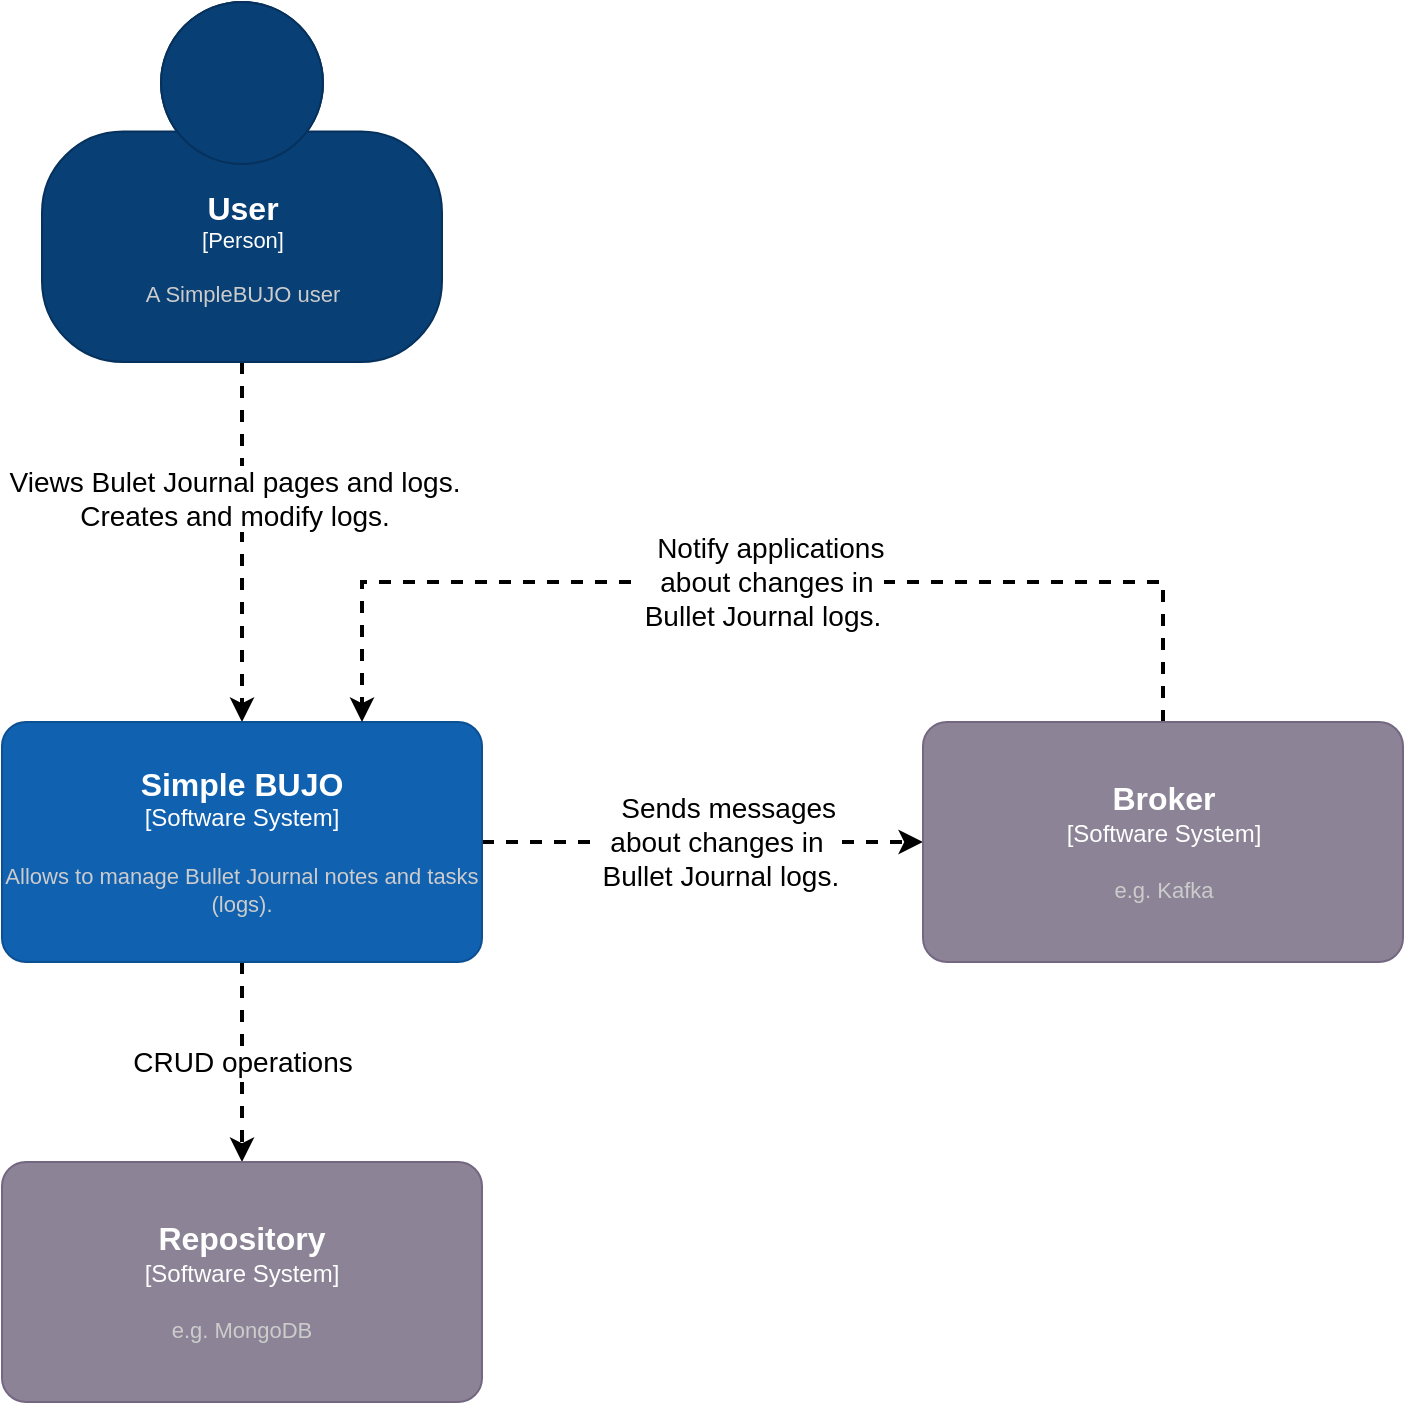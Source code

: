 <mxfile version="20.2.3" type="device" pages="3"><diagram name="Level 1: System Context" id="7U_yH3fnYO4teGbiO41p"><mxGraphModel dx="2514" dy="1464" grid="1" gridSize="10" guides="1" tooltips="1" connect="1" arrows="1" fold="1" page="1" pageScale="1" pageWidth="827" pageHeight="1169" math="0" shadow="0"><root><mxCell id="tz4V9T6djfFRdthvipIz-0"/><mxCell id="tz4V9T6djfFRdthvipIz-1" parent="tz4V9T6djfFRdthvipIz-0"/><mxCell id="tz4V9T6djfFRdthvipIz-9" style="edgeStyle=orthogonalEdgeStyle;rounded=0;orthogonalLoop=1;jettySize=auto;html=1;dashed=1;strokeWidth=2;entryX=0.5;entryY=0;entryDx=0;entryDy=0;entryPerimeter=0;" edge="1" parent="tz4V9T6djfFRdthvipIz-1" source="tz4V9T6djfFRdthvipIz-11" target="tz4V9T6djfFRdthvipIz-16"><mxGeometry relative="1" as="geometry"><mxPoint x="220" y="340" as="targetPoint"/></mxGeometry></mxCell><mxCell id="tz4V9T6djfFRdthvipIz-10" value="Views Bulet Journal pages and logs. &lt;br&gt;Creates and modify logs." style="edgeLabel;html=1;align=center;verticalAlign=middle;resizable=0;points=[];fontSize=14;" vertex="1" connectable="0" parent="tz4V9T6djfFRdthvipIz-9"><mxGeometry x="-0.246" y="-4" relative="1" as="geometry"><mxPoint as="offset"/></mxGeometry></mxCell><object placeholders="1" c4Name="User" c4Type="Person" c4Description="A SimpleBUJO user" label="&lt;font style=&quot;font-size: 16px&quot;&gt;&lt;b&gt;%c4Name%&lt;/b&gt;&lt;/font&gt;&lt;div&gt;[%c4Type%]&lt;/div&gt;&lt;br&gt;&lt;div&gt;&lt;font style=&quot;font-size: 11px&quot;&gt;&lt;font color=&quot;#cccccc&quot;&gt;%c4Description%&lt;/font&gt;&lt;/div&gt;" id="tz4V9T6djfFRdthvipIz-11"><mxCell style="html=1;fontSize=11;dashed=0;whitespace=wrap;fillColor=#083F75;strokeColor=#06315C;fontColor=#ffffff;shape=mxgraph.c4.person2;align=center;metaEdit=1;points=[[0.5,0,0],[1,0.5,0],[1,0.75,0],[0.75,1,0],[0.5,1,0],[0.25,1,0],[0,0.75,0],[0,0.5,0]];resizable=0;" vertex="1" parent="tz4V9T6djfFRdthvipIz-1"><mxGeometry x="120" y="200" width="200" height="180" as="geometry"/></mxCell></object><mxCell id="tz4V9T6djfFRdthvipIz-12" style="edgeStyle=orthogonalEdgeStyle;rounded=0;orthogonalLoop=1;jettySize=auto;html=1;entryX=0.5;entryY=0;entryDx=0;entryDy=0;entryPerimeter=0;dashed=1;strokeWidth=2;" edge="1" parent="tz4V9T6djfFRdthvipIz-1" source="tz4V9T6djfFRdthvipIz-16" target="tz4V9T6djfFRdthvipIz-18"><mxGeometry relative="1" as="geometry"><mxPoint x="220" y="740" as="targetPoint"/></mxGeometry></mxCell><mxCell id="tz4V9T6djfFRdthvipIz-13" value="CRUD operations" style="edgeLabel;html=1;align=center;verticalAlign=middle;resizable=0;points=[];fontSize=14;" vertex="1" connectable="0" parent="tz4V9T6djfFRdthvipIz-12"><mxGeometry x="-0.241" y="1" relative="1" as="geometry"><mxPoint x="-1" y="12" as="offset"/></mxGeometry></mxCell><mxCell id="tz4V9T6djfFRdthvipIz-14" style="edgeStyle=orthogonalEdgeStyle;rounded=0;orthogonalLoop=1;jettySize=auto;html=1;entryX=0;entryY=0.5;entryDx=0;entryDy=0;entryPerimeter=0;dashed=1;strokeWidth=2;" edge="1" parent="tz4V9T6djfFRdthvipIz-1" source="tz4V9T6djfFRdthvipIz-16" target="tz4V9T6djfFRdthvipIz-17"><mxGeometry relative="1" as="geometry"/></mxCell><mxCell id="tz4V9T6djfFRdthvipIz-15" value="&amp;nbsp; &amp;nbsp;Sends messages&lt;br&gt;about changes in&lt;br&gt;&amp;nbsp;Bullet Journal logs." style="edgeLabel;html=1;align=center;verticalAlign=middle;resizable=0;points=[];fontSize=14;" vertex="1" connectable="0" parent="tz4V9T6djfFRdthvipIz-14"><mxGeometry x="-0.306" y="-1" relative="1" as="geometry"><mxPoint x="40" y="-1" as="offset"/></mxGeometry></mxCell><object placeholders="1" c4Name="Simple BUJO" c4Type="Software System" c4Description="Allows to manage Bullet Journal notes and tasks (logs)." label="&lt;font style=&quot;font-size: 16px&quot;&gt;&lt;b&gt;%c4Name%&lt;/b&gt;&lt;/font&gt;&lt;div&gt;[%c4Type%]&lt;/div&gt;&lt;br&gt;&lt;div&gt;&lt;font style=&quot;font-size: 11px&quot;&gt;&lt;font color=&quot;#cccccc&quot;&gt;%c4Description%&lt;/font&gt;&lt;/div&gt;" id="tz4V9T6djfFRdthvipIz-16"><mxCell style="rounded=1;whiteSpace=wrap;html=1;labelBackgroundColor=none;fillColor=#1061B0;fontColor=#ffffff;align=center;arcSize=10;strokeColor=#0D5091;metaEdit=1;resizable=0;points=[[0.25,0,0],[0.5,0,0],[0.75,0,0],[1,0.25,0],[1,0.5,0],[1,0.75,0],[0.75,1,0],[0.5,1,0],[0.25,1,0],[0,0.75,0],[0,0.5,0],[0,0.25,0]];" vertex="1" parent="tz4V9T6djfFRdthvipIz-1"><mxGeometry x="100" y="560" width="240" height="120" as="geometry"/></mxCell></object><mxCell id="_402Cu4JGQ3EZE_owhi_-0" value="&amp;nbsp; Notify applications&lt;br&gt;&amp;nbsp;about changes in &lt;br&gt;Bullet Journal logs." style="edgeStyle=orthogonalEdgeStyle;rounded=0;orthogonalLoop=1;jettySize=auto;html=1;entryX=0.75;entryY=0;entryDx=0;entryDy=0;entryPerimeter=0;dashed=1;fontSize=14;strokeWidth=2;exitX=0.5;exitY=0;exitDx=0;exitDy=0;exitPerimeter=0;" edge="1" parent="tz4V9T6djfFRdthvipIz-1" source="tz4V9T6djfFRdthvipIz-17" target="tz4V9T6djfFRdthvipIz-16"><mxGeometry relative="1" as="geometry"><Array as="points"><mxPoint x="681" y="490"/><mxPoint x="280" y="490"/></Array></mxGeometry></mxCell><object placeholders="1" c4Name="Broker" c4Type="Software System" c4Description="e.g. Kafka" label="&lt;font style=&quot;font-size: 16px&quot;&gt;&lt;b&gt;%c4Name%&lt;/b&gt;&lt;/font&gt;&lt;div&gt;[%c4Type%]&lt;/div&gt;&lt;br&gt;&lt;div&gt;&lt;font style=&quot;font-size: 11px&quot;&gt;&lt;font color=&quot;#cccccc&quot;&gt;%c4Description%&lt;/font&gt;&lt;/div&gt;" id="tz4V9T6djfFRdthvipIz-17"><mxCell style="rounded=1;whiteSpace=wrap;html=1;labelBackgroundColor=none;fillColor=#8C8496;fontColor=#ffffff;align=center;arcSize=10;strokeColor=#736782;metaEdit=1;resizable=0;points=[[0.25,0,0],[0.5,0,0],[0.75,0,0],[1,0.25,0],[1,0.5,0],[1,0.75,0],[0.75,1,0],[0.5,1,0],[0.25,1,0],[0,0.75,0],[0,0.5,0],[0,0.25,0]];" vertex="1" parent="tz4V9T6djfFRdthvipIz-1"><mxGeometry x="560.5" y="560" width="240" height="120" as="geometry"/></mxCell></object><object placeholders="1" c4Name="Repository" c4Type="Software System" c4Description="e.g. MongoDB" label="&lt;font style=&quot;font-size: 16px&quot;&gt;&lt;b&gt;%c4Name%&lt;/b&gt;&lt;/font&gt;&lt;div&gt;[%c4Type%]&lt;/div&gt;&lt;br&gt;&lt;div&gt;&lt;font style=&quot;font-size: 11px&quot;&gt;&lt;font color=&quot;#cccccc&quot;&gt;%c4Description%&lt;/font&gt;&lt;/div&gt;" id="tz4V9T6djfFRdthvipIz-18"><mxCell style="rounded=1;whiteSpace=wrap;html=1;labelBackgroundColor=none;fillColor=#8C8496;fontColor=#ffffff;align=center;arcSize=10;strokeColor=#736782;metaEdit=1;resizable=0;points=[[0.25,0,0],[0.5,0,0],[0.75,0,0],[1,0.25,0],[1,0.5,0],[1,0.75,0],[0.75,1,0],[0.5,1,0],[0.25,1,0],[0,0.75,0],[0,0.5,0],[0,0.25,0]];" vertex="1" parent="tz4V9T6djfFRdthvipIz-1"><mxGeometry x="100" y="780" width="240" height="120" as="geometry"/></mxCell></object></root></mxGraphModel></diagram><diagram id="XnW0dT7dTxV9xBAqTLoM" name="Level 2: Container diagram"><mxGraphModel dx="2646" dy="1541" grid="1" gridSize="10" guides="1" tooltips="1" connect="1" arrows="1" fold="1" page="1" pageScale="1" pageWidth="827" pageHeight="1169" math="0" shadow="0"><root><mxCell id="0"/><mxCell id="1" parent="0"/><mxCell id="NEfywOta2NpmiAcrsqS--7" value="" style="rounded=0;whiteSpace=wrap;html=1;dashed=1;fontSize=14;strokeColor=#000000;strokeWidth=2;fillColor=none;opacity=20;" vertex="1" parent="1"><mxGeometry x="180" y="310" width="1340" height="550" as="geometry"/></mxCell><mxCell id="EK-FYqk4Sf5VeqeeIiSc-7" value="" style="rounded=0;orthogonalLoop=1;jettySize=auto;html=1;dashed=1;fontSize=14;strokeWidth=2;exitX=0.75;exitY=1;exitDx=0;exitDy=0;exitPerimeter=0;entryX=0.25;entryY=0;entryDx=0;entryDy=0;entryPerimeter=0;edgeStyle=orthogonalEdgeStyle;" edge="1" parent="1" source="uXrlG6fCI5UWBVfMrGqN-1" target="uXrlG6fCI5UWBVfMrGqN-4"><mxGeometry relative="1" as="geometry"/></mxCell><mxCell id="EK-FYqk4Sf5VeqeeIiSc-8" value="Makes API calls&lt;br&gt;[JSON / HTTPS]" style="edgeLabel;html=1;align=center;verticalAlign=middle;resizable=0;points=[];fontSize=14;" vertex="1" connectable="0" parent="EK-FYqk4Sf5VeqeeIiSc-7"><mxGeometry x="-0.033" y="1" relative="1" as="geometry"><mxPoint as="offset"/></mxGeometry></mxCell><mxCell id="EK-FYqk4Sf5VeqeeIiSc-13" style="rounded=0;orthogonalLoop=1;jettySize=auto;html=1;entryX=0;entryY=0.5;entryDx=0;entryDy=0;entryPerimeter=0;dashed=1;fontSize=14;strokeWidth=2;startArrow=classic;startFill=1;endArrow=none;endFill=0;exitX=0.25;exitY=1;exitDx=0;exitDy=0;exitPerimeter=0;edgeStyle=orthogonalEdgeStyle;" edge="1" parent="1" source="uXrlG6fCI5UWBVfMrGqN-1" target="EK-FYqk4Sf5VeqeeIiSc-1"><mxGeometry relative="1" as="geometry"/></mxCell><mxCell id="EK-FYqk4Sf5VeqeeIiSc-14" value="Receives notifications about &lt;br&gt;Bullet Journal changes in logs.&lt;br&gt;[Messages/Topics]" style="edgeLabel;html=1;align=center;verticalAlign=middle;resizable=0;points=[];fontSize=14;" vertex="1" connectable="0" parent="EK-FYqk4Sf5VeqeeIiSc-13"><mxGeometry x="-0.458" y="-1" relative="1" as="geometry"><mxPoint x="-2" y="-153" as="offset"/></mxGeometry></mxCell><mxCell id="uXrlG6fCI5UWBVfMrGqN-3" style="rounded=0;orthogonalLoop=1;jettySize=auto;html=1;dashed=1;strokeWidth=2;exitX=0;exitY=0.75;exitDx=0;exitDy=0;exitPerimeter=0;edgeStyle=orthogonalEdgeStyle;" edge="1" parent="1" source="uXrlG6fCI5UWBVfMrGqN-2" target="uXrlG6fCI5UWBVfMrGqN-1"><mxGeometry relative="1" as="geometry"><mxPoint x="1226" y="370" as="sourcePoint"/></mxGeometry></mxCell><mxCell id="EK-FYqk4Sf5VeqeeIiSc-6" value="Views Bullet Journal pages and logs. &lt;br&gt;Creates and modifies logs." style="edgeLabel;html=1;align=center;verticalAlign=middle;resizable=0;points=[];fontSize=14;" vertex="1" connectable="0" parent="uXrlG6fCI5UWBVfMrGqN-3"><mxGeometry x="-0.246" y="-4" relative="1" as="geometry"><mxPoint as="offset"/></mxGeometry></mxCell><object placeholders="1" c4Name="User" c4Type="Person" c4Description="A SimpleBUJO user" label="&lt;font style=&quot;font-size: 16px&quot;&gt;&lt;b&gt;%c4Name%&lt;/b&gt;&lt;/font&gt;&lt;div&gt;[%c4Type%]&lt;/div&gt;&lt;br&gt;&lt;div&gt;&lt;font style=&quot;font-size: 11px&quot;&gt;&lt;font color=&quot;#cccccc&quot;&gt;%c4Description%&lt;/font&gt;&lt;/div&gt;" id="uXrlG6fCI5UWBVfMrGqN-2"><mxCell style="html=1;fontSize=11;dashed=0;whitespace=wrap;fillColor=#083F75;strokeColor=#06315C;fontColor=#ffffff;shape=mxgraph.c4.person2;align=center;metaEdit=1;points=[[0.5,0,0],[1,0.5,0],[1,0.75,0],[0.75,1,0],[0.5,1,0],[0.25,1,0],[0,0.75,0],[0,0.5,0]];resizable=0;" vertex="1" parent="1"><mxGeometry x="740" y="70" width="200" height="180" as="geometry"/></mxCell></object><mxCell id="uXrlG6fCI5UWBVfMrGqN-7" style="rounded=0;orthogonalLoop=1;jettySize=auto;html=1;entryX=1;entryY=0.5;entryDx=0;entryDy=0;entryPerimeter=0;dashed=1;strokeWidth=2;edgeStyle=orthogonalEdgeStyle;exitX=0.25;exitY=1;exitDx=0;exitDy=0;exitPerimeter=0;" edge="1" parent="1" source="uXrlG6fCI5UWBVfMrGqN-4" target="EK-FYqk4Sf5VeqeeIiSc-2"><mxGeometry relative="1" as="geometry"><mxPoint x="1020" y="900" as="targetPoint"/></mxGeometry></mxCell><mxCell id="EK-FYqk4Sf5VeqeeIiSc-15" value="CRUD operations" style="edgeLabel;html=1;align=center;verticalAlign=middle;resizable=0;points=[];fontSize=14;" vertex="1" connectable="0" parent="uXrlG6fCI5UWBVfMrGqN-7"><mxGeometry x="-0.241" y="1" relative="1" as="geometry"><mxPoint x="-1" y="-61" as="offset"/></mxGeometry></mxCell><mxCell id="EK-FYqk4Sf5VeqeeIiSc-3" style="rounded=0;orthogonalLoop=1;jettySize=auto;html=1;entryX=0.5;entryY=0;entryDx=0;entryDy=0;entryPerimeter=0;dashed=1;strokeWidth=2;exitX=0.75;exitY=1;exitDx=0;exitDy=0;exitPerimeter=0;startArrow=classic;startFill=1;" edge="1" parent="1" source="uXrlG6fCI5UWBVfMrGqN-4" target="EK-FYqk4Sf5VeqeeIiSc-1"><mxGeometry relative="1" as="geometry"/></mxCell><mxCell id="EK-FYqk4Sf5VeqeeIiSc-12" value="&amp;nbsp; &amp;nbsp;Sends and Receives events.&lt;br&gt;[Messages/Topics]" style="edgeLabel;html=1;align=center;verticalAlign=middle;resizable=0;points=[];fontSize=14;" vertex="1" connectable="0" parent="EK-FYqk4Sf5VeqeeIiSc-3"><mxGeometry x="-0.306" y="-1" relative="1" as="geometry"><mxPoint x="1" y="13" as="offset"/></mxGeometry></mxCell><object placeholders="1" c4Name="API Applications" c4Type="Microservices Cluster" c4Description="Provides Bullet Journal functionality via JSON/HTTPS API" label="&lt;font style=&quot;font-size: 16px&quot;&gt;&lt;b&gt;%c4Name%&lt;/b&gt;&lt;/font&gt;&lt;div&gt;[%c4Type%]&lt;/div&gt;&lt;br&gt;&lt;div&gt;&lt;font style=&quot;font-size: 11px&quot;&gt;&lt;font color=&quot;#cccccc&quot;&gt;%c4Description%&lt;/font&gt;&lt;/div&gt;" id="uXrlG6fCI5UWBVfMrGqN-4"><mxCell style="rounded=1;whiteSpace=wrap;html=1;labelBackgroundColor=none;fillColor=#1061B0;fontColor=#ffffff;align=center;arcSize=10;strokeColor=#0D5091;metaEdit=1;resizable=0;points=[[0.25,0,0],[0.5,0,0],[0.75,0,0],[1,0.25,0],[1,0.5,0],[1,0.75,0],[0.75,1,0],[0.5,1,0],[0.25,1,0],[0,0.75,0],[0,0.5,0],[0,0.25,0]];" vertex="1" parent="1"><mxGeometry x="720" y="570" width="240" height="120" as="geometry"/></mxCell></object><object placeholders="1" c4Name="Broker" c4Type="Software System" c4Description="e.g. Kafka" label="&lt;font style=&quot;font-size: 16px&quot;&gt;&lt;b&gt;%c4Name%&lt;/b&gt;&lt;/font&gt;&lt;div&gt;[%c4Type%]&lt;/div&gt;&lt;br&gt;&lt;div&gt;&lt;font style=&quot;font-size: 11px&quot;&gt;&lt;font color=&quot;#cccccc&quot;&gt;%c4Description%&lt;/font&gt;&lt;/div&gt;" id="EK-FYqk4Sf5VeqeeIiSc-1"><mxCell style="rounded=1;whiteSpace=wrap;html=1;labelBackgroundColor=none;fillColor=#8C8496;fontColor=#ffffff;align=center;arcSize=10;strokeColor=#736782;metaEdit=1;resizable=0;points=[[0.25,0,0],[0.5,0,0],[0.75,0,0],[1,0.25,0],[1,0.5,0],[1,0.75,0],[0.75,1,0],[0.5,1,0],[0.25,1,0],[0,0.75,0],[0,0.5,0],[0,0.25,0]];" vertex="1" parent="1"><mxGeometry x="780" y="1000" width="240" height="120" as="geometry"/></mxCell></object><object placeholders="1" c4Name="Repository" c4Type="Software System" c4Description="e.g. MongoDB" label="&lt;font style=&quot;font-size: 16px&quot;&gt;&lt;b&gt;%c4Name%&lt;/b&gt;&lt;/font&gt;&lt;div&gt;[%c4Type%]&lt;/div&gt;&lt;br&gt;&lt;div&gt;&lt;font style=&quot;font-size: 11px&quot;&gt;&lt;font color=&quot;#cccccc&quot;&gt;%c4Description%&lt;/font&gt;&lt;/div&gt;" id="EK-FYqk4Sf5VeqeeIiSc-2"><mxCell style="rounded=1;whiteSpace=wrap;html=1;labelBackgroundColor=none;fillColor=#8C8496;fontColor=#ffffff;align=center;arcSize=10;strokeColor=#736782;metaEdit=1;resizable=0;points=[[0.25,0,0],[0.5,0,0],[0.75,0,0],[1,0.25,0],[1,0.5,0],[1,0.75,0],[0.75,1,0],[0.5,1,0],[0.25,1,0],[0,0.75,0],[0,0.5,0],[0,0.25,0]];" vertex="1" parent="1"><mxGeometry x="480" y="890" width="240" height="120" as="geometry"/></mxCell></object><mxCell id="emIoeIawVX02yFUekwoO-8" style="rounded=0;orthogonalLoop=1;jettySize=auto;html=1;entryX=1;entryY=0.5;entryDx=0;entryDy=0;entryPerimeter=0;dashed=1;fontSize=14;strokeWidth=2;exitX=0.75;exitY=1;exitDx=0;exitDy=0;exitPerimeter=0;startArrow=classic;startFill=1;endArrow=none;endFill=0;edgeStyle=orthogonalEdgeStyle;" edge="1" parent="1" source="emIoeIawVX02yFUekwoO-2" target="EK-FYqk4Sf5VeqeeIiSc-1"><mxGeometry relative="1" as="geometry"><mxPoint x="1150" y="611.694" as="sourcePoint"/><mxPoint x="1490.5" y="730" as="targetPoint"/></mxGeometry></mxCell><mxCell id="emIoeIawVX02yFUekwoO-9" value="Receives notifications about&lt;br&gt;Bullet Journal changes in logs.&lt;br&gt;[Messages/Topics]" style="edgeLabel;html=1;align=center;verticalAlign=middle;resizable=0;points=[];fontSize=14;" vertex="1" connectable="0" parent="emIoeIawVX02yFUekwoO-8"><mxGeometry x="-0.458" y="-1" relative="1" as="geometry"><mxPoint y="-114" as="offset"/></mxGeometry></mxCell><mxCell id="emIoeIawVX02yFUekwoO-10" style="rounded=0;orthogonalLoop=1;jettySize=auto;html=1;dashed=1;strokeWidth=2;entryX=0.5;entryY=0;entryDx=0;entryDy=0;entryPerimeter=0;exitX=1;exitY=0.75;exitDx=0;exitDy=0;exitPerimeter=0;edgeStyle=orthogonalEdgeStyle;" edge="1" parent="1" source="uXrlG6fCI5UWBVfMrGqN-2" target="emIoeIawVX02yFUekwoO-2"><mxGeometry relative="1" as="geometry"><mxPoint x="1326" y="370" as="sourcePoint"/><mxPoint x="1030" y="510" as="targetPoint"/></mxGeometry></mxCell><mxCell id="emIoeIawVX02yFUekwoO-11" value="Views Bullet Journal pages and logs. &lt;br&gt;Creates and modifies logs." style="edgeLabel;html=1;align=center;verticalAlign=middle;resizable=0;points=[];fontSize=14;" vertex="1" connectable="0" parent="emIoeIawVX02yFUekwoO-10"><mxGeometry x="-0.246" y="-4" relative="1" as="geometry"><mxPoint as="offset"/></mxGeometry></mxCell><object placeholders="1" c4Name="Web app" c4Type="Software System" c4Description="A web application allows users to interact with their Bullet Journal notes." label="&lt;font style=&quot;font-size: 16px&quot;&gt;&lt;b&gt;%c4Name%&lt;/b&gt;&lt;/font&gt;&lt;div&gt;[%c4Type%]&lt;/div&gt;&lt;br&gt;&lt;div&gt;&lt;font style=&quot;font-size: 11px&quot;&gt;&lt;font color=&quot;#cccccc&quot;&gt;%c4Description%&lt;/font&gt;&lt;/div&gt;" id="uXrlG6fCI5UWBVfMrGqN-1"><mxCell style="rounded=1;whiteSpace=wrap;html=1;labelBackgroundColor=none;fillColor=#1061B0;fontColor=#ffffff;align=center;arcSize=10;strokeColor=#0D5091;metaEdit=1;resizable=0;points=[[0.25,0,0],[0.5,0,0],[0.75,0,0],[1,0.25,0],[1,0.5,0],[1,0.75,0],[0.75,1,0],[0.5,1,0],[0.25,1,0],[0,0.75,0],[0,0.5,0],[0,0.25,0]];" vertex="1" parent="1"><mxGeometry x="293" y="340" width="240" height="120" as="geometry"/></mxCell></object><object placeholders="1" c4Name="Mobile app" c4Type="Software System" c4Description="A mobile application allows users to interact with their Bullet Journal notes." label="&lt;font style=&quot;font-size: 16px&quot;&gt;&lt;b&gt;%c4Name%&lt;/b&gt;&lt;/font&gt;&lt;div&gt;[%c4Type%]&lt;/div&gt;&lt;br&gt;&lt;div&gt;&lt;font style=&quot;font-size: 11px&quot;&gt;&lt;font color=&quot;#cccccc&quot;&gt;%c4Description%&lt;/font&gt;&lt;/div&gt;" id="emIoeIawVX02yFUekwoO-2"><mxCell style="rounded=1;whiteSpace=wrap;html=1;labelBackgroundColor=none;fillColor=#1061B0;fontColor=#ffffff;align=center;arcSize=10;strokeColor=#0D5091;metaEdit=1;resizable=0;points=[[0.25,0,0],[0.5,0,0],[0.75,0,0],[1,0.25,0],[1,0.5,0],[1,0.75,0],[0.75,1,0],[0.5,1,0],[0.25,1,0],[0,0.75,0],[0,0.5,0],[0,0.25,0]];" vertex="1" parent="1"><mxGeometry x="1121" y="340" width="240" height="120" as="geometry"/></mxCell></object><mxCell id="NEfywOta2NpmiAcrsqS--1" value="" style="rounded=0;orthogonalLoop=1;jettySize=auto;html=1;dashed=1;fontSize=14;strokeWidth=2;exitX=0.25;exitY=1;exitDx=0;exitDy=0;exitPerimeter=0;entryX=0.75;entryY=0;entryDx=0;entryDy=0;entryPerimeter=0;edgeStyle=orthogonalEdgeStyle;" edge="1" parent="1" source="emIoeIawVX02yFUekwoO-2" target="uXrlG6fCI5UWBVfMrGqN-4"><mxGeometry relative="1" as="geometry"><mxPoint x="1326" y="630" as="sourcePoint"/><mxPoint x="1030" y="730" as="targetPoint"/></mxGeometry></mxCell><mxCell id="NEfywOta2NpmiAcrsqS--2" value="Makes API calls&lt;br&gt;[JSON / HTTPS]" style="edgeLabel;html=1;align=center;verticalAlign=middle;resizable=0;points=[];fontSize=14;" vertex="1" connectable="0" parent="NEfywOta2NpmiAcrsqS--1"><mxGeometry x="-0.033" y="1" relative="1" as="geometry"><mxPoint as="offset"/></mxGeometry></mxCell><mxCell id="kYxpm5P3wov61jF2VP4j-1" value="&lt;b&gt;Simple BUJO&lt;/b&gt;&lt;br&gt;&lt;font style=&quot;font-size: 10px;&quot;&gt;[Software System]&lt;/font&gt;" style="text;html=1;strokeColor=none;fillColor=none;align=center;verticalAlign=middle;whiteSpace=wrap;rounded=0;dashed=1;fontSize=14;opacity=20;rotation=0;" vertex="1" parent="1"><mxGeometry x="1370" y="810" width="150" height="50" as="geometry"/></mxCell></root></mxGraphModel></diagram><diagram name="Level 3: Component diagram" id="BY0cBBcA9nmxhCt3pzWj"><mxGraphModel dx="2514" dy="1464" grid="1" gridSize="10" guides="1" tooltips="1" connect="1" arrows="1" fold="1" page="1" pageScale="1" pageWidth="827" pageHeight="1169" math="0" shadow="0"><root><mxCell id="GHZ7vHbtvlT5Pi7yAmhV-0"/><mxCell id="GHZ7vHbtvlT5Pi7yAmhV-1" parent="GHZ7vHbtvlT5Pi7yAmhV-0"/><mxCell id="GHZ7vHbtvlT5Pi7yAmhV-2" value="" style="rounded=0;whiteSpace=wrap;html=1;dashed=1;fontSize=14;strokeColor=#000000;strokeWidth=2;fillColor=none;opacity=20;" vertex="1" parent="GHZ7vHbtvlT5Pi7yAmhV-1"><mxGeometry x="320" y="570" width="1080" height="230" as="geometry"/></mxCell><mxCell id="GHZ7vHbtvlT5Pi7yAmhV-5" style="rounded=0;orthogonalLoop=1;jettySize=auto;html=1;entryX=0;entryY=0.25;entryDx=0;entryDy=0;entryPerimeter=0;dashed=1;fontSize=14;strokeWidth=2;startArrow=classic;startFill=1;endArrow=none;endFill=0;exitX=1;exitY=0.25;exitDx=0;exitDy=0;exitPerimeter=0;" edge="1" parent="GHZ7vHbtvlT5Pi7yAmhV-1" source="GHZ7vHbtvlT5Pi7yAmhV-21" target="GHZ7vHbtvlT5Pi7yAmhV-15"><mxGeometry relative="1" as="geometry"/></mxCell><mxCell id="GHZ7vHbtvlT5Pi7yAmhV-6" value="Receives notifications about &lt;br&gt;Bullet Journal changes in logs.&lt;br&gt;[Messages/Topics]" style="edgeLabel;html=1;align=center;verticalAlign=middle;resizable=0;points=[];fontSize=14;" vertex="1" connectable="0" parent="GHZ7vHbtvlT5Pi7yAmhV-5"><mxGeometry x="-0.458" y="-1" relative="1" as="geometry"><mxPoint x="67" y="-1" as="offset"/></mxGeometry></mxCell><mxCell id="GHZ7vHbtvlT5Pi7yAmhV-12" style="rounded=0;orthogonalLoop=1;jettySize=auto;html=1;entryX=0;entryY=0.75;entryDx=0;entryDy=0;entryPerimeter=0;dashed=1;strokeWidth=2;exitX=0.5;exitY=0;exitDx=0;exitDy=0;exitPerimeter=0;startArrow=classic;startFill=1;edgeStyle=orthogonalEdgeStyle;" edge="1" parent="GHZ7vHbtvlT5Pi7yAmhV-1" source="fZ5ZNGkiiYWQNIsV3K35-0" target="GHZ7vHbtvlT5Pi7yAmhV-15"><mxGeometry relative="1" as="geometry"><mxPoint x="730" y="370" as="sourcePoint"/></mxGeometry></mxCell><mxCell id="GHZ7vHbtvlT5Pi7yAmhV-13" value="&amp;nbsp; &amp;nbsp;Sends and Receives events.&lt;br&gt;[Messages/Topics]" style="edgeLabel;html=1;align=center;verticalAlign=middle;resizable=0;points=[];fontSize=14;" vertex="1" connectable="0" parent="GHZ7vHbtvlT5Pi7yAmhV-12"><mxGeometry x="-0.306" y="-1" relative="1" as="geometry"><mxPoint x="-1" y="-133" as="offset"/></mxGeometry></mxCell><object placeholders="1" c4Name="Broker" c4Type="Software System" c4Description="e.g. Kafka" label="&lt;font style=&quot;font-size: 16px&quot;&gt;&lt;b&gt;%c4Name%&lt;/b&gt;&lt;/font&gt;&lt;div&gt;[%c4Type%]&lt;/div&gt;&lt;br&gt;&lt;div&gt;&lt;font style=&quot;font-size: 11px&quot;&gt;&lt;font color=&quot;#cccccc&quot;&gt;%c4Description%&lt;/font&gt;&lt;/div&gt;" id="GHZ7vHbtvlT5Pi7yAmhV-15"><mxCell style="rounded=1;whiteSpace=wrap;html=1;labelBackgroundColor=none;fillColor=#8C8496;fontColor=#ffffff;align=center;arcSize=10;strokeColor=#736782;metaEdit=1;resizable=0;points=[[0.25,0,0],[0.5,0,0],[0.75,0,0],[1,0.25,0],[1,0.5,0],[1,0.75,0],[0.75,1,0],[0.5,1,0],[0.25,1,0],[0,0.75,0],[0,0.5,0],[0,0.25,0]];" vertex="1" parent="GHZ7vHbtvlT5Pi7yAmhV-1"><mxGeometry x="710" y="100" width="240" height="120" as="geometry"/></mxCell></object><mxCell id="GHZ7vHbtvlT5Pi7yAmhV-17" style="rounded=0;orthogonalLoop=1;jettySize=auto;html=1;entryX=1;entryY=0.25;entryDx=0;entryDy=0;entryPerimeter=0;dashed=1;fontSize=14;strokeWidth=2;exitX=0;exitY=0.25;exitDx=0;exitDy=0;exitPerimeter=0;startArrow=classic;startFill=1;endArrow=none;endFill=0;" edge="1" parent="GHZ7vHbtvlT5Pi7yAmhV-1" source="GHZ7vHbtvlT5Pi7yAmhV-22" target="GHZ7vHbtvlT5Pi7yAmhV-15"><mxGeometry relative="1" as="geometry"><mxPoint x="1140" y="611.694" as="sourcePoint"/><mxPoint x="1480.5" y="730" as="targetPoint"/></mxGeometry></mxCell><mxCell id="GHZ7vHbtvlT5Pi7yAmhV-18" value="Receives notifications about&lt;br&gt;Bullet Journal changes in logs.&lt;br&gt;[Messages/Topics]" style="edgeLabel;html=1;align=center;verticalAlign=middle;resizable=0;points=[];fontSize=14;" vertex="1" connectable="0" parent="GHZ7vHbtvlT5Pi7yAmhV-17"><mxGeometry x="-0.458" y="-1" relative="1" as="geometry"><mxPoint x="-60" y="1" as="offset"/></mxGeometry></mxCell><object placeholders="1" c4Name="Web app" c4Type="Software System" c4Description="A web application allows users to interact with their Bullet Journal notes." label="&lt;font style=&quot;font-size: 16px&quot;&gt;&lt;b&gt;%c4Name%&lt;/b&gt;&lt;/font&gt;&lt;div&gt;[%c4Type%]&lt;/div&gt;&lt;br&gt;&lt;div&gt;&lt;font style=&quot;font-size: 11px&quot;&gt;&lt;font color=&quot;#cccccc&quot;&gt;%c4Description%&lt;/font&gt;&lt;/div&gt;" id="GHZ7vHbtvlT5Pi7yAmhV-21"><mxCell style="rounded=1;whiteSpace=wrap;html=1;labelBackgroundColor=none;fillColor=#1061B0;fontColor=#ffffff;align=center;arcSize=10;strokeColor=#0D5091;metaEdit=1;resizable=0;points=[[0.25,0,0],[0.5,0,0],[0.75,0,0],[1,0.25,0],[1,0.5,0],[1,0.75,0],[0.75,1,0],[0.5,1,0],[0.25,1,0],[0,0.75,0],[0,0.5,0],[0,0.25,0]];" vertex="1" parent="GHZ7vHbtvlT5Pi7yAmhV-1"><mxGeometry x="180" y="100" width="240" height="120" as="geometry"/></mxCell></object><object placeholders="1" c4Name="Mobile app" c4Type="Software System" c4Description="A mobile application allows users to interact with their Bullet Journal notes." label="&lt;font style=&quot;font-size: 16px&quot;&gt;&lt;b&gt;%c4Name%&lt;/b&gt;&lt;/font&gt;&lt;div&gt;[%c4Type%]&lt;/div&gt;&lt;br&gt;&lt;div&gt;&lt;font style=&quot;font-size: 11px&quot;&gt;&lt;font color=&quot;#cccccc&quot;&gt;%c4Description%&lt;/font&gt;&lt;/div&gt;" id="GHZ7vHbtvlT5Pi7yAmhV-22"><mxCell style="rounded=1;whiteSpace=wrap;html=1;labelBackgroundColor=none;fillColor=#1061B0;fontColor=#ffffff;align=center;arcSize=10;strokeColor=#0D5091;metaEdit=1;resizable=0;points=[[0.25,0,0],[0.5,0,0],[0.75,0,0],[1,0.25,0],[1,0.5,0],[1,0.75,0],[0.75,1,0],[0.5,1,0],[0.25,1,0],[0,0.75,0],[0,0.5,0],[0,0.25,0]];" vertex="1" parent="GHZ7vHbtvlT5Pi7yAmhV-1"><mxGeometry x="1200" y="100" width="240" height="120" as="geometry"/></mxCell></object><mxCell id="GHZ7vHbtvlT5Pi7yAmhV-25" value="&lt;b&gt;API Applications&lt;/b&gt;&lt;br&gt;&lt;font style=&quot;font-size: 10px;&quot;&gt;[Microservices Cluster]&lt;/font&gt;" style="text;html=1;strokeColor=none;fillColor=none;align=center;verticalAlign=middle;whiteSpace=wrap;rounded=0;dashed=1;fontSize=14;opacity=20;rotation=0;" vertex="1" parent="GHZ7vHbtvlT5Pi7yAmhV-1"><mxGeometry x="1240" y="750" width="160" height="50" as="geometry"/></mxCell><object placeholders="1" c4Name="Sign In Service" c4Type="Component: Microservice" c4Description="Allows users to sign in / sign up to the Simple BUJO system." label="&lt;font style=&quot;font-size: 16px&quot;&gt;&lt;b&gt;%c4Name%&lt;/b&gt;&lt;/font&gt;&lt;div&gt;[%c4Type%]&lt;/div&gt;&lt;br&gt;&lt;div&gt;&lt;font style=&quot;font-size: 11px&quot;&gt;&lt;font color=&quot;#cccccc&quot;&gt;%c4Description%&lt;/font&gt;&lt;/div&gt;" id="fZ5ZNGkiiYWQNIsV3K35-0"><mxCell style="rounded=1;whiteSpace=wrap;html=1;labelBackgroundColor=none;fillColor=#1061B0;fontColor=#ffffff;align=center;arcSize=10;strokeColor=#0D5091;metaEdit=1;resizable=0;points=[[0.25,0,0],[0.5,0,0],[0.75,0,0],[1,0.25,0],[1,0.5,0],[1,0.75,0],[0.75,1,0],[0.5,1,0],[0.25,1,0],[0,0.75,0],[0,0.5,0],[0,0.25,0]];" vertex="1" parent="GHZ7vHbtvlT5Pi7yAmhV-1"><mxGeometry x="500" y="610" width="240" height="120" as="geometry"/></mxCell></object><object placeholders="1" c4Name="Repository" c4Type="Software System" c4Description="e.g. MongoDB" label="&lt;font style=&quot;font-size: 16px&quot;&gt;&lt;b&gt;%c4Name%&lt;/b&gt;&lt;/font&gt;&lt;div&gt;[%c4Type%]&lt;/div&gt;&lt;br&gt;&lt;div&gt;&lt;font style=&quot;font-size: 11px&quot;&gt;&lt;font color=&quot;#cccccc&quot;&gt;%c4Description%&lt;/font&gt;&lt;/div&gt;" id="fZ5ZNGkiiYWQNIsV3K35-3"><mxCell style="rounded=1;whiteSpace=wrap;html=1;labelBackgroundColor=none;fillColor=#8C8496;fontColor=#ffffff;align=center;arcSize=10;strokeColor=#736782;metaEdit=1;resizable=0;points=[[0.25,0,0],[0.5,0,0],[0.75,0,0],[1,0.25,0],[1,0.5,0],[1,0.75,0],[0.75,1,0],[0.5,1,0],[0.25,1,0],[0,0.75,0],[0,0.5,0],[0,0.25,0]];" vertex="1" parent="GHZ7vHbtvlT5Pi7yAmhV-1"><mxGeometry x="500" y="850" width="240" height="120" as="geometry"/></mxCell></object><mxCell id="fZ5ZNGkiiYWQNIsV3K35-4" style="rounded=0;orthogonalLoop=1;jettySize=auto;html=1;entryX=0.5;entryY=0;entryDx=0;entryDy=0;entryPerimeter=0;dashed=1;strokeWidth=2;edgeStyle=orthogonalEdgeStyle;exitX=0.5;exitY=1;exitDx=0;exitDy=0;exitPerimeter=0;" edge="1" parent="GHZ7vHbtvlT5Pi7yAmhV-1" source="fZ5ZNGkiiYWQNIsV3K35-0" target="fZ5ZNGkiiYWQNIsV3K35-3"><mxGeometry relative="1" as="geometry"><mxPoint x="1070" y="940" as="sourcePoint"/><mxPoint x="1010" y="1200" as="targetPoint"/></mxGeometry></mxCell><mxCell id="fZ5ZNGkiiYWQNIsV3K35-5" value="CRUD operations" style="edgeLabel;html=1;align=center;verticalAlign=middle;resizable=0;points=[];fontSize=14;" vertex="1" connectable="0" parent="fZ5ZNGkiiYWQNIsV3K35-4"><mxGeometry x="-0.241" y="1" relative="1" as="geometry"><mxPoint x="-1" y="1" as="offset"/></mxGeometry></mxCell><object placeholders="1" c4Name="Log Service" c4Type="Component: Microservice" c4Description="Views Bullet Journal pages and logs.&#10;Creates and modifies logs." label="&lt;font style=&quot;font-size: 16px&quot;&gt;&lt;b&gt;%c4Name%&lt;/b&gt;&lt;/font&gt;&lt;div&gt;[%c4Type%]&lt;/div&gt;&lt;br&gt;&lt;div&gt;&lt;font style=&quot;font-size: 11px&quot;&gt;&lt;font color=&quot;#cccccc&quot;&gt;%c4Description%&lt;/font&gt;&lt;/div&gt;" id="fZ5ZNGkiiYWQNIsV3K35-6"><mxCell style="rounded=1;whiteSpace=wrap;html=1;labelBackgroundColor=none;fillColor=#1061B0;fontColor=#ffffff;align=center;arcSize=10;strokeColor=#0D5091;metaEdit=1;resizable=0;points=[[0.25,0,0],[0.5,0,0],[0.75,0,0],[1,0.25,0],[1,0.5,0],[1,0.75,0],[0.75,1,0],[0.5,1,0],[0.25,1,0],[0,0.75,0],[0,0.5,0],[0,0.25,0]];" vertex="1" parent="GHZ7vHbtvlT5Pi7yAmhV-1"><mxGeometry x="920" y="610" width="240" height="120" as="geometry"/></mxCell></object><object placeholders="1" c4Name="Repository" c4Type="Software System" c4Description="e.g. MongoDB" label="&lt;font style=&quot;font-size: 16px&quot;&gt;&lt;b&gt;%c4Name%&lt;/b&gt;&lt;/font&gt;&lt;div&gt;[%c4Type%]&lt;/div&gt;&lt;br&gt;&lt;div&gt;&lt;font style=&quot;font-size: 11px&quot;&gt;&lt;font color=&quot;#cccccc&quot;&gt;%c4Description%&lt;/font&gt;&lt;/div&gt;" id="fZ5ZNGkiiYWQNIsV3K35-7"><mxCell style="rounded=1;whiteSpace=wrap;html=1;labelBackgroundColor=none;fillColor=#8C8496;fontColor=#ffffff;align=center;arcSize=10;strokeColor=#736782;metaEdit=1;resizable=0;points=[[0.25,0,0],[0.5,0,0],[0.75,0,0],[1,0.25,0],[1,0.5,0],[1,0.75,0],[0.75,1,0],[0.5,1,0],[0.25,1,0],[0,0.75,0],[0,0.5,0],[0,0.25,0]];" vertex="1" parent="GHZ7vHbtvlT5Pi7yAmhV-1"><mxGeometry x="920" y="850" width="240" height="120" as="geometry"/></mxCell></object><mxCell id="fZ5ZNGkiiYWQNIsV3K35-8" style="rounded=0;orthogonalLoop=1;jettySize=auto;html=1;entryX=0.5;entryY=0;entryDx=0;entryDy=0;entryPerimeter=0;dashed=1;strokeWidth=2;edgeStyle=orthogonalEdgeStyle;exitX=0.5;exitY=1;exitDx=0;exitDy=0;exitPerimeter=0;" edge="1" parent="GHZ7vHbtvlT5Pi7yAmhV-1" source="fZ5ZNGkiiYWQNIsV3K35-6" target="fZ5ZNGkiiYWQNIsV3K35-7"><mxGeometry relative="1" as="geometry"><mxPoint x="1490" y="940" as="sourcePoint"/><mxPoint x="1430" y="1200" as="targetPoint"/></mxGeometry></mxCell><mxCell id="fZ5ZNGkiiYWQNIsV3K35-9" value="CRUD operations" style="edgeLabel;html=1;align=center;verticalAlign=middle;resizable=0;points=[];fontSize=14;" vertex="1" connectable="0" parent="fZ5ZNGkiiYWQNIsV3K35-8"><mxGeometry x="-0.241" y="1" relative="1" as="geometry"><mxPoint x="-1" y="1" as="offset"/></mxGeometry></mxCell><mxCell id="zpwYC0ZZ4ab4HMcEZ9W0-0" style="rounded=0;orthogonalLoop=1;jettySize=auto;html=1;entryX=1;entryY=0.75;entryDx=0;entryDy=0;entryPerimeter=0;dashed=1;strokeWidth=2;exitX=0.5;exitY=0;exitDx=0;exitDy=0;exitPerimeter=0;startArrow=classic;startFill=1;edgeStyle=orthogonalEdgeStyle;" edge="1" parent="GHZ7vHbtvlT5Pi7yAmhV-1" source="fZ5ZNGkiiYWQNIsV3K35-6" target="GHZ7vHbtvlT5Pi7yAmhV-15"><mxGeometry relative="1" as="geometry"><mxPoint x="680" y="520" as="sourcePoint"/><mxPoint x="830" y="230" as="targetPoint"/></mxGeometry></mxCell><mxCell id="zpwYC0ZZ4ab4HMcEZ9W0-1" value="&amp;nbsp; &amp;nbsp;Sends and Receives events.&lt;br&gt;[Messages/Topics]" style="edgeLabel;html=1;align=center;verticalAlign=middle;resizable=0;points=[];fontSize=14;" vertex="1" connectable="0" parent="zpwYC0ZZ4ab4HMcEZ9W0-0"><mxGeometry x="-0.306" y="-1" relative="1" as="geometry"><mxPoint x="-11" y="-133" as="offset"/></mxGeometry></mxCell><mxCell id="j_JEirjRfdkpfl0naIT3-2" value="" style="rounded=0;orthogonalLoop=1;jettySize=auto;html=1;dashed=1;fontSize=14;strokeWidth=2;exitX=0.5;exitY=1;exitDx=0;exitDy=0;exitPerimeter=0;entryX=0.25;entryY=0;entryDx=0;entryDy=0;entryPerimeter=0;edgeStyle=orthogonalEdgeStyle;" edge="1" parent="GHZ7vHbtvlT5Pi7yAmhV-1" source="GHZ7vHbtvlT5Pi7yAmhV-21" target="fZ5ZNGkiiYWQNIsV3K35-6"><mxGeometry relative="1" as="geometry"><mxPoint x="310" y="230" as="sourcePoint"/><mxPoint x="570" y="520" as="targetPoint"/><Array as="points"><mxPoint x="300" y="500"/><mxPoint x="980" y="500"/></Array></mxGeometry></mxCell><mxCell id="j_JEirjRfdkpfl0naIT3-0" value="" style="rounded=0;orthogonalLoop=1;jettySize=auto;html=1;dashed=1;fontSize=14;strokeWidth=2;exitX=0.5;exitY=1;exitDx=0;exitDy=0;exitPerimeter=0;entryX=0.25;entryY=0;entryDx=0;entryDy=0;entryPerimeter=0;edgeStyle=orthogonalEdgeStyle;" edge="1" parent="GHZ7vHbtvlT5Pi7yAmhV-1" source="GHZ7vHbtvlT5Pi7yAmhV-21" target="fZ5ZNGkiiYWQNIsV3K35-0"><mxGeometry relative="1" as="geometry"><mxPoint x="473" y="460" as="sourcePoint"/><mxPoint x="780" y="570" as="targetPoint"/><Array as="points"><mxPoint x="300" y="500"/><mxPoint x="560" y="500"/></Array></mxGeometry></mxCell><mxCell id="j_JEirjRfdkpfl0naIT3-1" value="Makes API calls&lt;br&gt;[JSON / HTTPS]" style="edgeLabel;html=1;align=center;verticalAlign=middle;resizable=0;points=[];fontSize=14;" vertex="1" connectable="0" parent="j_JEirjRfdkpfl0naIT3-0"><mxGeometry x="-0.033" y="1" relative="1" as="geometry"><mxPoint x="-34" y="-199" as="offset"/></mxGeometry></mxCell><mxCell id="j_JEirjRfdkpfl0naIT3-6" value="" style="rounded=0;orthogonalLoop=1;jettySize=auto;html=1;dashed=1;fontSize=14;strokeWidth=2;exitX=0.5;exitY=1;exitDx=0;exitDy=0;exitPerimeter=0;entryX=0.75;entryY=0;entryDx=0;entryDy=0;entryPerimeter=0;edgeStyle=orthogonalEdgeStyle;" edge="1" parent="GHZ7vHbtvlT5Pi7yAmhV-1" source="GHZ7vHbtvlT5Pi7yAmhV-22" target="fZ5ZNGkiiYWQNIsV3K35-6"><mxGeometry relative="1" as="geometry"><mxPoint x="310" y="230" as="sourcePoint"/><mxPoint x="990" y="520" as="targetPoint"/><Array as="points"><mxPoint x="1320" y="420"/><mxPoint x="1100" y="420"/></Array></mxGeometry></mxCell><mxCell id="j_JEirjRfdkpfl0naIT3-4" value="" style="rounded=0;orthogonalLoop=1;jettySize=auto;html=1;dashed=1;fontSize=14;strokeWidth=2;exitX=0.5;exitY=1;exitDx=0;exitDy=0;exitPerimeter=0;entryX=0.75;entryY=0;entryDx=0;entryDy=0;entryPerimeter=0;edgeStyle=orthogonalEdgeStyle;" edge="1" parent="GHZ7vHbtvlT5Pi7yAmhV-1" source="GHZ7vHbtvlT5Pi7yAmhV-22" target="fZ5ZNGkiiYWQNIsV3K35-0"><mxGeometry relative="1" as="geometry"><mxPoint x="310" y="230" as="sourcePoint"/><mxPoint x="570" y="520" as="targetPoint"/><Array as="points"><mxPoint x="1320" y="420"/><mxPoint x="680" y="420"/></Array></mxGeometry></mxCell><mxCell id="j_JEirjRfdkpfl0naIT3-5" value="Makes API calls&lt;br&gt;[JSON / HTTPS]" style="edgeLabel;html=1;align=center;verticalAlign=middle;resizable=0;points=[];fontSize=14;" vertex="1" connectable="0" parent="j_JEirjRfdkpfl0naIT3-4"><mxGeometry x="-0.033" y="1" relative="1" as="geometry"><mxPoint x="298" y="-131" as="offset"/></mxGeometry></mxCell></root></mxGraphModel></diagram></mxfile>